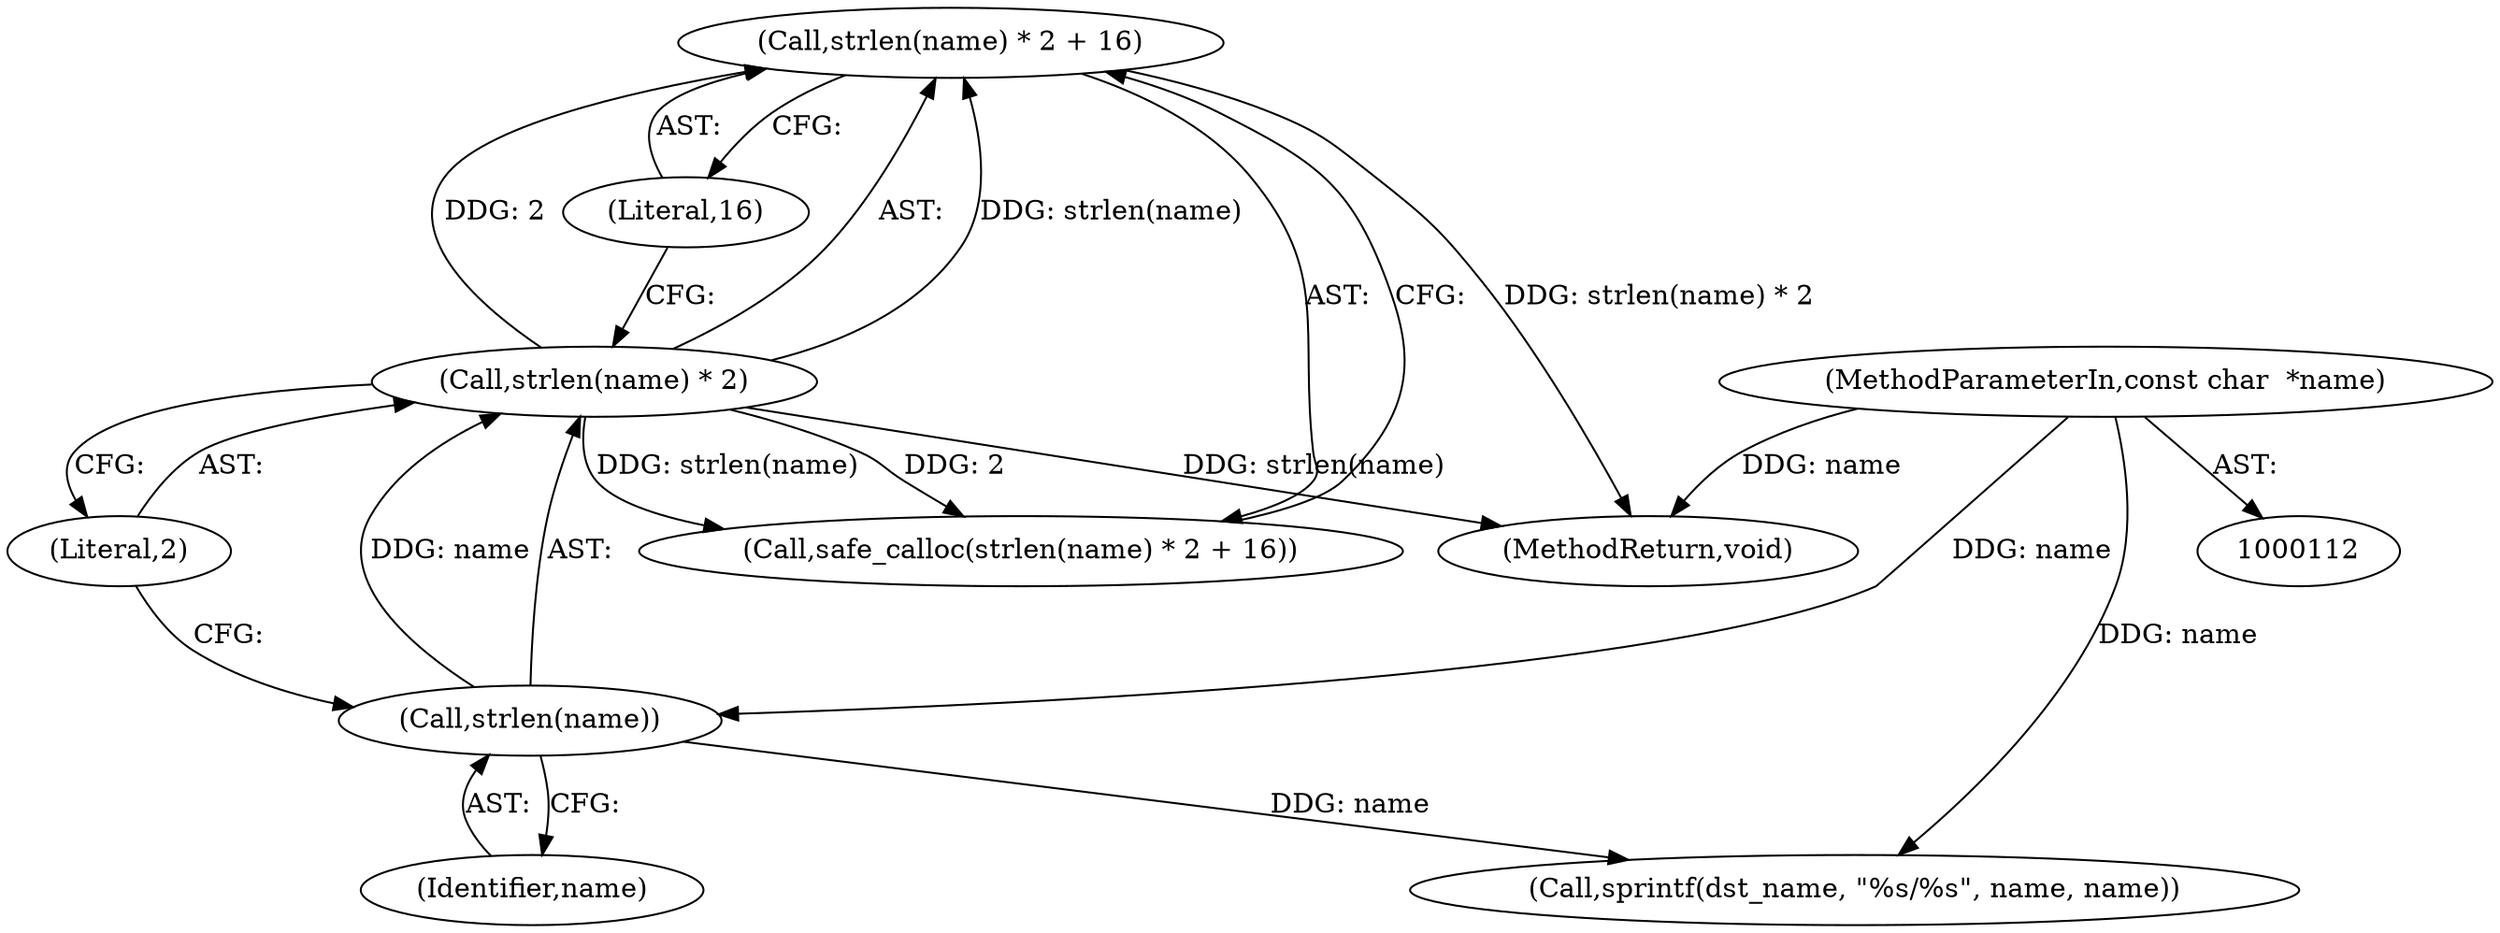 digraph "0_pdfresurrect_0c4120fffa3dffe97b95c486a120eded82afe8a6_9@API" {
"1000139" [label="(Call,strlen(name) * 2 + 16)"];
"1000140" [label="(Call,strlen(name) * 2)"];
"1000141" [label="(Call,strlen(name))"];
"1000115" [label="(MethodParameterIn,const char  *name)"];
"1000144" [label="(Literal,16)"];
"1000143" [label="(Literal,2)"];
"1000115" [label="(MethodParameterIn,const char  *name)"];
"1000466" [label="(MethodReturn,void)"];
"1000140" [label="(Call,strlen(name) * 2)"];
"1000142" [label="(Identifier,name)"];
"1000139" [label="(Call,strlen(name) * 2 + 16)"];
"1000145" [label="(Call,sprintf(dst_name, \"%s/%s\", name, name))"];
"1000141" [label="(Call,strlen(name))"];
"1000138" [label="(Call,safe_calloc(strlen(name) * 2 + 16))"];
"1000139" -> "1000138"  [label="AST: "];
"1000139" -> "1000144"  [label="CFG: "];
"1000140" -> "1000139"  [label="AST: "];
"1000144" -> "1000139"  [label="AST: "];
"1000138" -> "1000139"  [label="CFG: "];
"1000139" -> "1000466"  [label="DDG: strlen(name) * 2"];
"1000140" -> "1000139"  [label="DDG: strlen(name)"];
"1000140" -> "1000139"  [label="DDG: 2"];
"1000140" -> "1000143"  [label="CFG: "];
"1000141" -> "1000140"  [label="AST: "];
"1000143" -> "1000140"  [label="AST: "];
"1000144" -> "1000140"  [label="CFG: "];
"1000140" -> "1000466"  [label="DDG: strlen(name)"];
"1000140" -> "1000138"  [label="DDG: strlen(name)"];
"1000140" -> "1000138"  [label="DDG: 2"];
"1000141" -> "1000140"  [label="DDG: name"];
"1000141" -> "1000142"  [label="CFG: "];
"1000142" -> "1000141"  [label="AST: "];
"1000143" -> "1000141"  [label="CFG: "];
"1000115" -> "1000141"  [label="DDG: name"];
"1000141" -> "1000145"  [label="DDG: name"];
"1000115" -> "1000112"  [label="AST: "];
"1000115" -> "1000466"  [label="DDG: name"];
"1000115" -> "1000145"  [label="DDG: name"];
}
